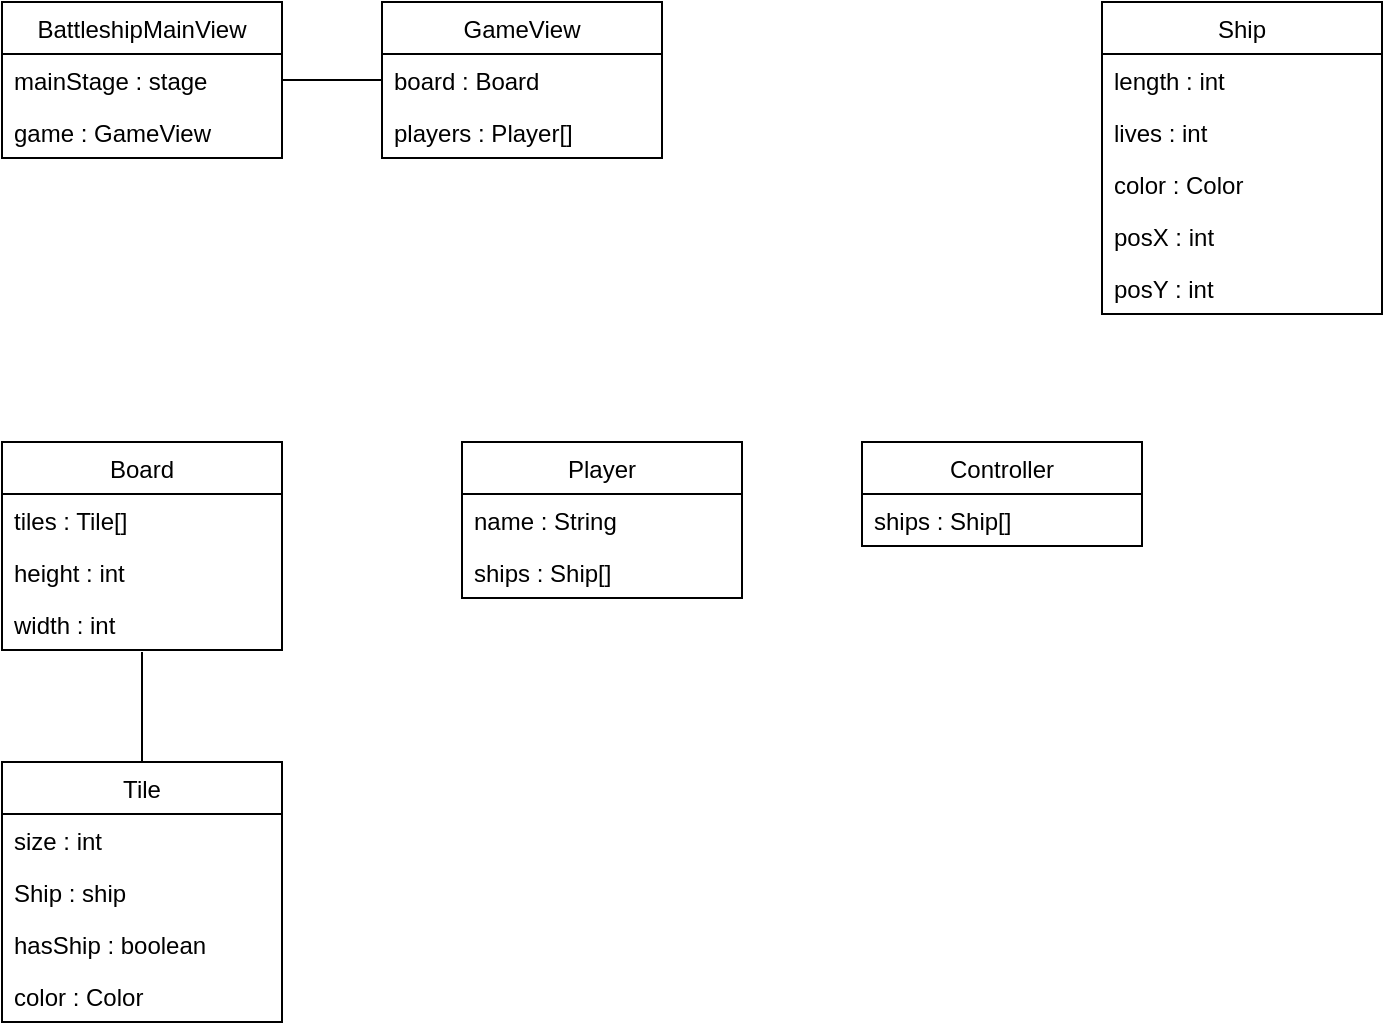 <mxfile version="14.1.9" type="device"><diagram id="C5RBs43oDa-KdzZeNtuy" name="Page-1"><mxGraphModel dx="1422" dy="800" grid="1" gridSize="10" guides="1" tooltips="1" connect="1" arrows="1" fold="1" page="1" pageScale="1" pageWidth="827" pageHeight="1169" math="0" shadow="0"><root><mxCell id="WIyWlLk6GJQsqaUBKTNV-0"/><mxCell id="WIyWlLk6GJQsqaUBKTNV-1" parent="WIyWlLk6GJQsqaUBKTNV-0"/><mxCell id="fBonicPqZsvGnAW4dPMQ-0" value="BattleshipMainView" style="swimlane;fontStyle=0;childLayout=stackLayout;horizontal=1;startSize=26;fillColor=none;horizontalStack=0;resizeParent=1;resizeParentMax=0;resizeLast=0;collapsible=1;marginBottom=0;" vertex="1" parent="WIyWlLk6GJQsqaUBKTNV-1"><mxGeometry x="130" y="60" width="140" height="78" as="geometry"/></mxCell><mxCell id="fBonicPqZsvGnAW4dPMQ-2" value="mainStage : stage" style="text;strokeColor=none;fillColor=none;align=left;verticalAlign=top;spacingLeft=4;spacingRight=4;overflow=hidden;rotatable=0;points=[[0,0.5],[1,0.5]];portConstraint=eastwest;" vertex="1" parent="fBonicPqZsvGnAW4dPMQ-0"><mxGeometry y="26" width="140" height="26" as="geometry"/></mxCell><mxCell id="fBonicPqZsvGnAW4dPMQ-3" value="game : GameView" style="text;strokeColor=none;fillColor=none;align=left;verticalAlign=top;spacingLeft=4;spacingRight=4;overflow=hidden;rotatable=0;points=[[0,0.5],[1,0.5]];portConstraint=eastwest;" vertex="1" parent="fBonicPqZsvGnAW4dPMQ-0"><mxGeometry y="52" width="140" height="26" as="geometry"/></mxCell><mxCell id="fBonicPqZsvGnAW4dPMQ-8" value="Ship" style="swimlane;fontStyle=0;childLayout=stackLayout;horizontal=1;startSize=26;fillColor=none;horizontalStack=0;resizeParent=1;resizeParentMax=0;resizeLast=0;collapsible=1;marginBottom=0;" vertex="1" parent="WIyWlLk6GJQsqaUBKTNV-1"><mxGeometry x="680" y="60" width="140" height="156" as="geometry"/></mxCell><mxCell id="fBonicPqZsvGnAW4dPMQ-9" value="length : int" style="text;strokeColor=none;fillColor=none;align=left;verticalAlign=top;spacingLeft=4;spacingRight=4;overflow=hidden;rotatable=0;points=[[0,0.5],[1,0.5]];portConstraint=eastwest;" vertex="1" parent="fBonicPqZsvGnAW4dPMQ-8"><mxGeometry y="26" width="140" height="26" as="geometry"/></mxCell><mxCell id="fBonicPqZsvGnAW4dPMQ-28" value="lives : int" style="text;strokeColor=none;fillColor=none;align=left;verticalAlign=top;spacingLeft=4;spacingRight=4;overflow=hidden;rotatable=0;points=[[0,0.5],[1,0.5]];portConstraint=eastwest;" vertex="1" parent="fBonicPqZsvGnAW4dPMQ-8"><mxGeometry y="52" width="140" height="26" as="geometry"/></mxCell><mxCell id="fBonicPqZsvGnAW4dPMQ-10" value="color : Color" style="text;strokeColor=none;fillColor=none;align=left;verticalAlign=top;spacingLeft=4;spacingRight=4;overflow=hidden;rotatable=0;points=[[0,0.5],[1,0.5]];portConstraint=eastwest;" vertex="1" parent="fBonicPqZsvGnAW4dPMQ-8"><mxGeometry y="78" width="140" height="26" as="geometry"/></mxCell><mxCell id="fBonicPqZsvGnAW4dPMQ-18" value="posX : int" style="text;strokeColor=none;fillColor=none;align=left;verticalAlign=top;spacingLeft=4;spacingRight=4;overflow=hidden;rotatable=0;points=[[0,0.5],[1,0.5]];portConstraint=eastwest;" vertex="1" parent="fBonicPqZsvGnAW4dPMQ-8"><mxGeometry y="104" width="140" height="26" as="geometry"/></mxCell><mxCell id="fBonicPqZsvGnAW4dPMQ-19" value="posY : int" style="text;strokeColor=none;fillColor=none;align=left;verticalAlign=top;spacingLeft=4;spacingRight=4;overflow=hidden;rotatable=0;points=[[0,0.5],[1,0.5]];portConstraint=eastwest;" vertex="1" parent="fBonicPqZsvGnAW4dPMQ-8"><mxGeometry y="130" width="140" height="26" as="geometry"/></mxCell><mxCell id="fBonicPqZsvGnAW4dPMQ-11" value="Board" style="swimlane;fontStyle=0;childLayout=stackLayout;horizontal=1;startSize=26;fillColor=none;horizontalStack=0;resizeParent=1;resizeParentMax=0;resizeLast=0;collapsible=1;marginBottom=0;" vertex="1" parent="WIyWlLk6GJQsqaUBKTNV-1"><mxGeometry x="130" y="280" width="140" height="104" as="geometry"/></mxCell><mxCell id="fBonicPqZsvGnAW4dPMQ-12" value="tiles : Tile[]" style="text;strokeColor=none;fillColor=none;align=left;verticalAlign=top;spacingLeft=4;spacingRight=4;overflow=hidden;rotatable=0;points=[[0,0.5],[1,0.5]];portConstraint=eastwest;" vertex="1" parent="fBonicPqZsvGnAW4dPMQ-11"><mxGeometry y="26" width="140" height="26" as="geometry"/></mxCell><mxCell id="fBonicPqZsvGnAW4dPMQ-17" value="height : int" style="text;strokeColor=none;fillColor=none;align=left;verticalAlign=top;spacingLeft=4;spacingRight=4;overflow=hidden;rotatable=0;points=[[0,0.5],[1,0.5]];portConstraint=eastwest;" vertex="1" parent="fBonicPqZsvGnAW4dPMQ-11"><mxGeometry y="52" width="140" height="26" as="geometry"/></mxCell><mxCell id="fBonicPqZsvGnAW4dPMQ-13" value="width : int" style="text;strokeColor=none;fillColor=none;align=left;verticalAlign=top;spacingLeft=4;spacingRight=4;overflow=hidden;rotatable=0;points=[[0,0.5],[1,0.5]];portConstraint=eastwest;" vertex="1" parent="fBonicPqZsvGnAW4dPMQ-11"><mxGeometry y="78" width="140" height="26" as="geometry"/></mxCell><mxCell id="fBonicPqZsvGnAW4dPMQ-14" value="Tile" style="swimlane;fontStyle=0;childLayout=stackLayout;horizontal=1;startSize=26;fillColor=none;horizontalStack=0;resizeParent=1;resizeParentMax=0;resizeLast=0;collapsible=1;marginBottom=0;" vertex="1" parent="WIyWlLk6GJQsqaUBKTNV-1"><mxGeometry x="130" y="440" width="140" height="130" as="geometry"/></mxCell><mxCell id="fBonicPqZsvGnAW4dPMQ-15" value="size : int" style="text;strokeColor=none;fillColor=none;align=left;verticalAlign=top;spacingLeft=4;spacingRight=4;overflow=hidden;rotatable=0;points=[[0,0.5],[1,0.5]];portConstraint=eastwest;" vertex="1" parent="fBonicPqZsvGnAW4dPMQ-14"><mxGeometry y="26" width="140" height="26" as="geometry"/></mxCell><mxCell id="fBonicPqZsvGnAW4dPMQ-16" value="Ship : ship" style="text;strokeColor=none;fillColor=none;align=left;verticalAlign=top;spacingLeft=4;spacingRight=4;overflow=hidden;rotatable=0;points=[[0,0.5],[1,0.5]];portConstraint=eastwest;" vertex="1" parent="fBonicPqZsvGnAW4dPMQ-14"><mxGeometry y="52" width="140" height="26" as="geometry"/></mxCell><mxCell id="fBonicPqZsvGnAW4dPMQ-29" value="hasShip : boolean" style="text;strokeColor=none;fillColor=none;align=left;verticalAlign=top;spacingLeft=4;spacingRight=4;overflow=hidden;rotatable=0;points=[[0,0.5],[1,0.5]];portConstraint=eastwest;" vertex="1" parent="fBonicPqZsvGnAW4dPMQ-14"><mxGeometry y="78" width="140" height="26" as="geometry"/></mxCell><mxCell id="fBonicPqZsvGnAW4dPMQ-30" value="color : Color" style="text;strokeColor=none;fillColor=none;align=left;verticalAlign=top;spacingLeft=4;spacingRight=4;overflow=hidden;rotatable=0;points=[[0,0.5],[1,0.5]];portConstraint=eastwest;" vertex="1" parent="fBonicPqZsvGnAW4dPMQ-14"><mxGeometry y="104" width="140" height="26" as="geometry"/></mxCell><mxCell id="fBonicPqZsvGnAW4dPMQ-20" value="" style="endArrow=none;html=1;exitX=0.5;exitY=0;exitDx=0;exitDy=0;entryX=0.5;entryY=1.038;entryDx=0;entryDy=0;entryPerimeter=0;" edge="1" parent="WIyWlLk6GJQsqaUBKTNV-1" source="fBonicPqZsvGnAW4dPMQ-14" target="fBonicPqZsvGnAW4dPMQ-13"><mxGeometry width="50" height="50" relative="1" as="geometry"><mxPoint x="390" y="230" as="sourcePoint"/><mxPoint x="440" y="180" as="targetPoint"/></mxGeometry></mxCell><mxCell id="fBonicPqZsvGnAW4dPMQ-21" value="GameView" style="swimlane;fontStyle=0;childLayout=stackLayout;horizontal=1;startSize=26;fillColor=none;horizontalStack=0;resizeParent=1;resizeParentMax=0;resizeLast=0;collapsible=1;marginBottom=0;" vertex="1" parent="WIyWlLk6GJQsqaUBKTNV-1"><mxGeometry x="320" y="60" width="140" height="78" as="geometry"/></mxCell><mxCell id="fBonicPqZsvGnAW4dPMQ-22" value="board : Board" style="text;strokeColor=none;fillColor=none;align=left;verticalAlign=top;spacingLeft=4;spacingRight=4;overflow=hidden;rotatable=0;points=[[0,0.5],[1,0.5]];portConstraint=eastwest;" vertex="1" parent="fBonicPqZsvGnAW4dPMQ-21"><mxGeometry y="26" width="140" height="26" as="geometry"/></mxCell><mxCell id="fBonicPqZsvGnAW4dPMQ-23" value="players : Player[]" style="text;strokeColor=none;fillColor=none;align=left;verticalAlign=top;spacingLeft=4;spacingRight=4;overflow=hidden;rotatable=0;points=[[0,0.5],[1,0.5]];portConstraint=eastwest;" vertex="1" parent="fBonicPqZsvGnAW4dPMQ-21"><mxGeometry y="52" width="140" height="26" as="geometry"/></mxCell><mxCell id="fBonicPqZsvGnAW4dPMQ-24" value="" style="endArrow=none;html=1;exitX=1;exitY=0.5;exitDx=0;exitDy=0;entryX=0;entryY=0.5;entryDx=0;entryDy=0;" edge="1" parent="WIyWlLk6GJQsqaUBKTNV-1" source="fBonicPqZsvGnAW4dPMQ-2" target="fBonicPqZsvGnAW4dPMQ-22"><mxGeometry width="50" height="50" relative="1" as="geometry"><mxPoint x="390" y="230" as="sourcePoint"/><mxPoint x="440" y="180" as="targetPoint"/></mxGeometry></mxCell><mxCell id="fBonicPqZsvGnAW4dPMQ-25" value="Player" style="swimlane;fontStyle=0;childLayout=stackLayout;horizontal=1;startSize=26;fillColor=none;horizontalStack=0;resizeParent=1;resizeParentMax=0;resizeLast=0;collapsible=1;marginBottom=0;" vertex="1" parent="WIyWlLk6GJQsqaUBKTNV-1"><mxGeometry x="360" y="280" width="140" height="78" as="geometry"/></mxCell><mxCell id="fBonicPqZsvGnAW4dPMQ-26" value="name : String" style="text;strokeColor=none;fillColor=none;align=left;verticalAlign=top;spacingLeft=4;spacingRight=4;overflow=hidden;rotatable=0;points=[[0,0.5],[1,0.5]];portConstraint=eastwest;" vertex="1" parent="fBonicPqZsvGnAW4dPMQ-25"><mxGeometry y="26" width="140" height="26" as="geometry"/></mxCell><mxCell id="fBonicPqZsvGnAW4dPMQ-27" value="ships : Ship[]" style="text;strokeColor=none;fillColor=none;align=left;verticalAlign=top;spacingLeft=4;spacingRight=4;overflow=hidden;rotatable=0;points=[[0,0.5],[1,0.5]];portConstraint=eastwest;" vertex="1" parent="fBonicPqZsvGnAW4dPMQ-25"><mxGeometry y="52" width="140" height="26" as="geometry"/></mxCell><mxCell id="fBonicPqZsvGnAW4dPMQ-31" value="Controller" style="swimlane;fontStyle=0;childLayout=stackLayout;horizontal=1;startSize=26;fillColor=none;horizontalStack=0;resizeParent=1;resizeParentMax=0;resizeLast=0;collapsible=1;marginBottom=0;" vertex="1" parent="WIyWlLk6GJQsqaUBKTNV-1"><mxGeometry x="560" y="280" width="140" height="52" as="geometry"/></mxCell><mxCell id="fBonicPqZsvGnAW4dPMQ-33" value="ships : Ship[]" style="text;strokeColor=none;fillColor=none;align=left;verticalAlign=top;spacingLeft=4;spacingRight=4;overflow=hidden;rotatable=0;points=[[0,0.5],[1,0.5]];portConstraint=eastwest;" vertex="1" parent="fBonicPqZsvGnAW4dPMQ-31"><mxGeometry y="26" width="140" height="26" as="geometry"/></mxCell></root></mxGraphModel></diagram></mxfile>